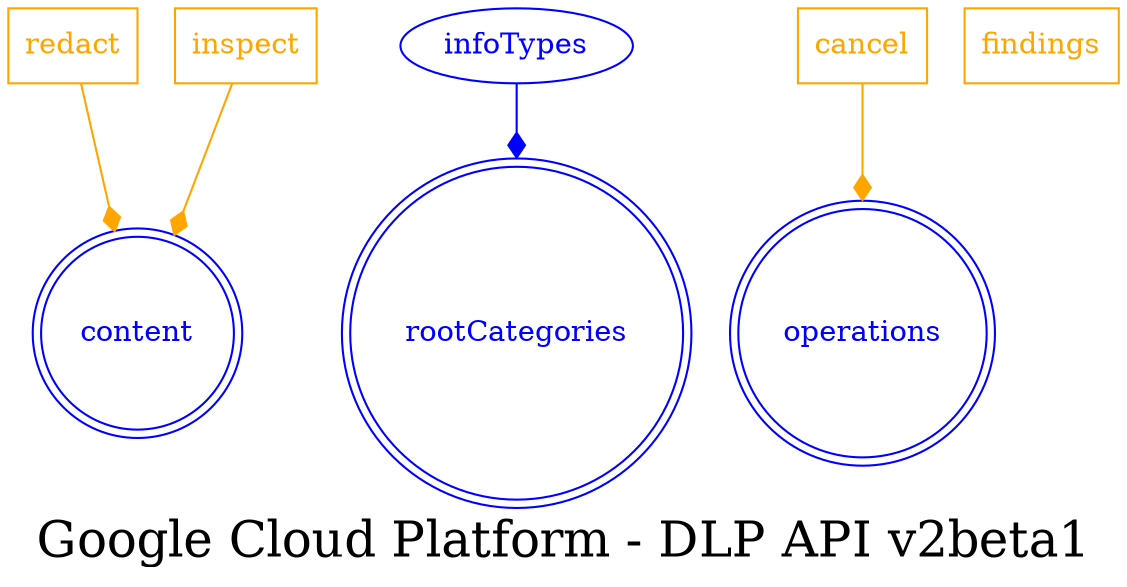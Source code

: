 digraph LexiconGraph {
graph[label="Google Cloud Platform - DLP API v2beta1", fontsize=24]
splines=true
"content" [color=blue, fontcolor=blue, shape=doublecircle]
"rootCategories" [color=blue, fontcolor=blue, shape=doublecircle]
"operations" [color=blue, fontcolor=blue, shape=doublecircle]
"redact" [color=orange, fontcolor=orange, shape=box]
"redact" -> "content" [color=orange, fontcolor=orange, arrowhead=diamond, arrowtail=none]
"inspect" [color=orange, fontcolor=orange, shape=box]
"inspect" -> "content" [color=orange, fontcolor=orange, arrowhead=diamond, arrowtail=none]
"infoTypes" -> "rootCategories" [color=blue, fontcolor=blue, arrowhead=diamond, arrowtail=none]
"infoTypes" [color=blue, fontcolor=blue, shape=ellipse]
"cancel" [color=orange, fontcolor=orange, shape=box]
"cancel" -> "operations" [color=orange, fontcolor=orange, arrowhead=diamond, arrowtail=none]
"findings" [color=orange, fontcolor=orange, shape=box]
}
